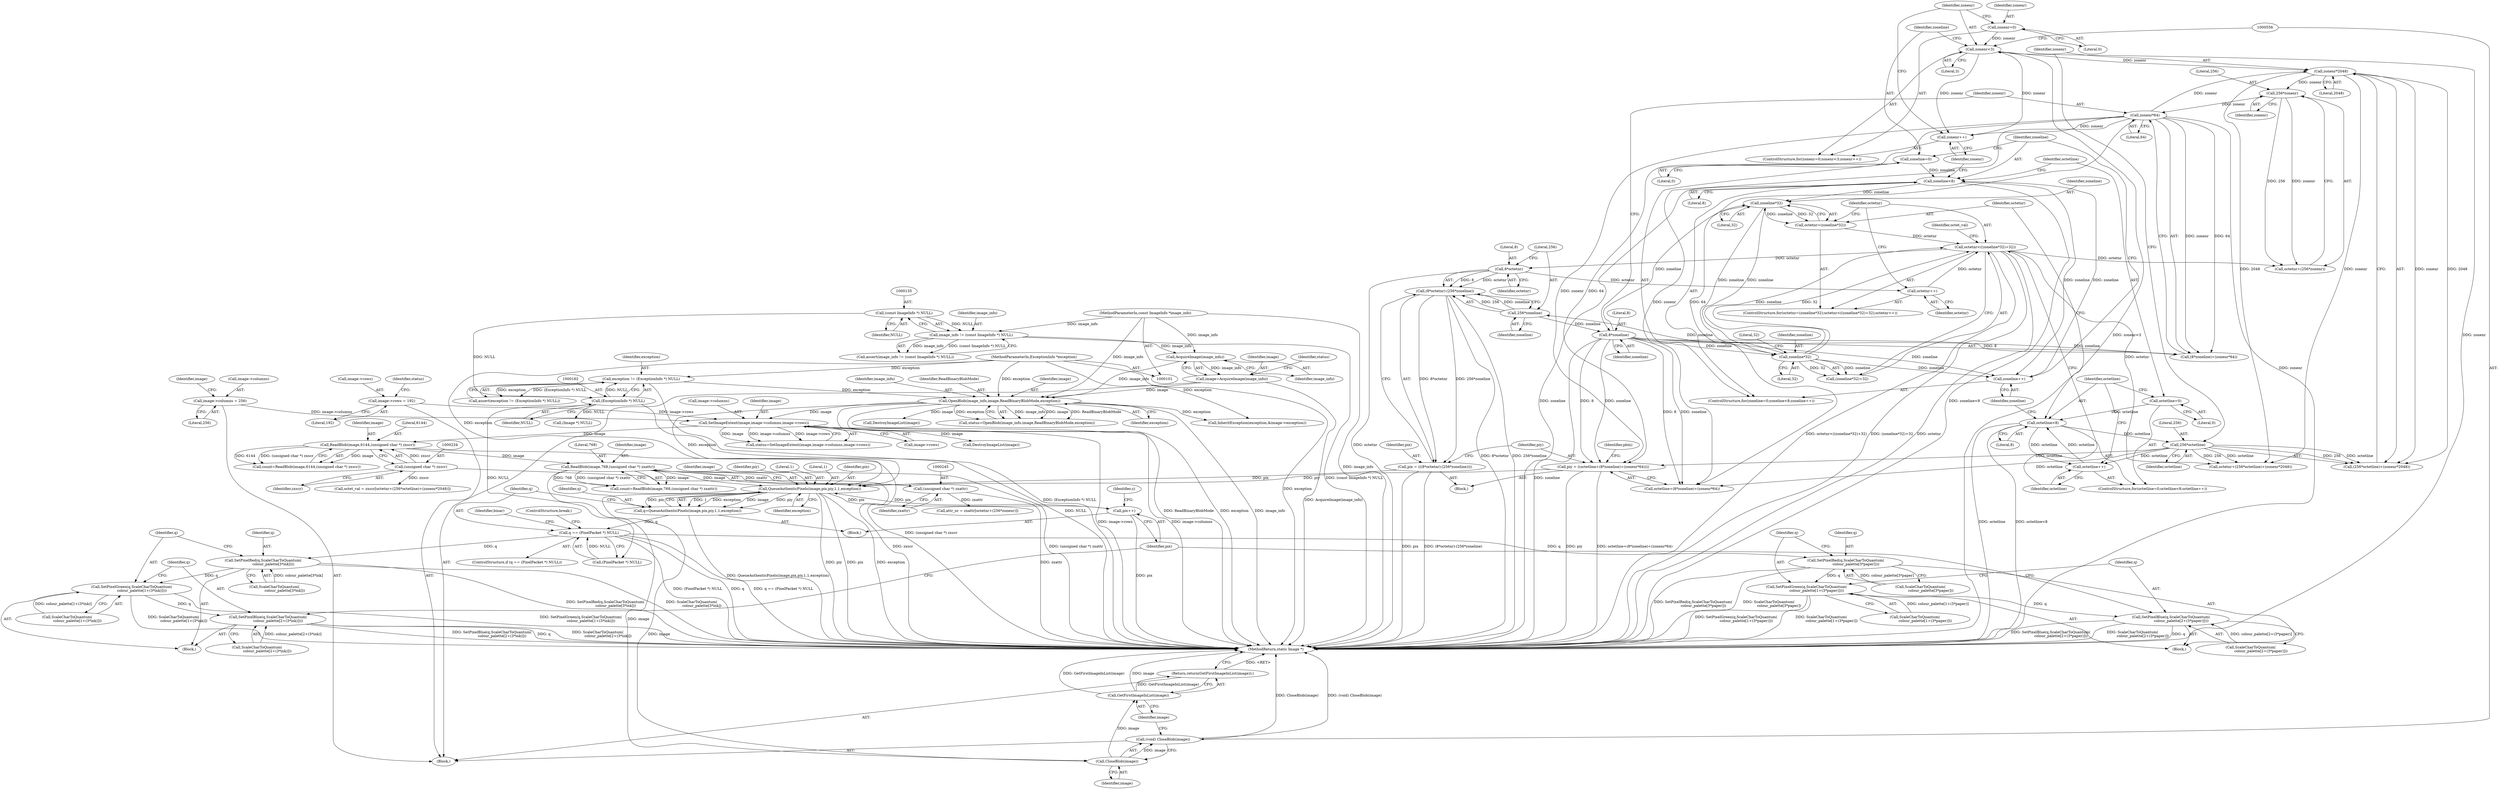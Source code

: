 digraph "0_ImageMagick_f6e9d0d9955e85bdd7540b251cd50d598dacc5e6_54@pointer" {
"1000476" [label="(Call,QueueAuthenticPixels(image,pix,piy,1,1,exception))"];
"1000241" [label="(Call,ReadBlob(image,768,(unsigned char *) zxattr))"];
"1000230" [label="(Call,ReadBlob(image,6144,(unsigned char *) zxscr))"];
"1000206" [label="(Call,SetImageExtent(image,image->columns,image->rows))"];
"1000176" [label="(Call,OpenBlob(image_info,image,ReadBinaryBlobMode,exception))"];
"1000172" [label="(Call,AcquireImage(image_info))"];
"1000132" [label="(Call,image_info != (const ImageInfo *) NULL)"];
"1000102" [label="(MethodParameterIn,const ImageInfo *image_info)"];
"1000134" [label="(Call,(const ImageInfo *) NULL)"];
"1000170" [label="(Call,image=AcquireImage(image_info))"];
"1000159" [label="(Call,exception != (ExceptionInfo *) NULL)"];
"1000103" [label="(MethodParameterIn,ExceptionInfo *exception)"];
"1000161" [label="(Call,(ExceptionInfo *) NULL)"];
"1000194" [label="(Call,image->columns = 256)"];
"1000199" [label="(Call,image->rows = 192)"];
"1000233" [label="(Call,(unsigned char *) zxscr)"];
"1000244" [label="(Call,(unsigned char *) zxattr)"];
"1000553" [label="(Call,pix++)"];
"1000476" [label="(Call,QueueAuthenticPixels(image,pix,piy,1,1,exception))"];
"1000315" [label="(Call,pix = (((8*octetnr)-(256*zoneline))))"];
"1000317" [label="(Call,(8*octetnr)-(256*zoneline))"];
"1000318" [label="(Call,8*octetnr)"];
"1000283" [label="(Call,octetnr<((zoneline*32)+32))"];
"1000290" [label="(Call,octetnr++)"];
"1000278" [label="(Call,octetnr=(zoneline*32))"];
"1000280" [label="(Call,zoneline*32)"];
"1000329" [label="(Call,8*zoneline)"];
"1000321" [label="(Call,256*zoneline)"];
"1000286" [label="(Call,zoneline*32)"];
"1000261" [label="(Call,zoneline<8)"];
"1000258" [label="(Call,zoneline=0)"];
"1000264" [label="(Call,zoneline++)"];
"1000324" [label="(Call,piy = ((octetline+(8*zoneline)+(zonenr*64))))"];
"1000300" [label="(Call,256*octetline)"];
"1000271" [label="(Call,octetline<8)"];
"1000274" [label="(Call,octetline++)"];
"1000268" [label="(Call,octetline=0)"];
"1000332" [label="(Call,zonenr*64)"];
"1000312" [label="(Call,256*zonenr)"];
"1000303" [label="(Call,zonenr*2048)"];
"1000251" [label="(Call,zonenr<3)"];
"1000254" [label="(Call,zonenr++)"];
"1000248" [label="(Call,zonenr=0)"];
"1000474" [label="(Call,q=QueueAuthenticPixels(image,pix,piy,1,1,exception))"];
"1000484" [label="(Call,q == (PixelPacket *) NULL)"];
"1000495" [label="(Call,SetPixelRed(q,ScaleCharToQuantum(\n                  colour_palette[3*ink])))"];
"1000503" [label="(Call,SetPixelGreen(q,ScaleCharToQuantum(\n                  colour_palette[1+(3*ink)])))"];
"1000513" [label="(Call,SetPixelBlue(q,ScaleCharToQuantum(\n                  colour_palette[2+(3*ink)])))"];
"1000525" [label="(Call,SetPixelRed(q,ScaleCharToQuantum(\n                  colour_palette[3*paper])))"];
"1000533" [label="(Call,SetPixelGreen(q,ScaleCharToQuantum(\n                  colour_palette[1+(3*paper)])))"];
"1000543" [label="(Call,SetPixelBlue(q,ScaleCharToQuantum(\n                  colour_palette[2+(3*paper)])))"];
"1000557" [label="(Call,CloseBlob(image))"];
"1000555" [label="(Call,(void) CloseBlob(image))"];
"1000560" [label="(Call,GetFirstImageInList(image))"];
"1000559" [label="(Return,return(GetFirstImageInList(image));)"];
"1000175" [label="(Identifier,status)"];
"1000188" [label="(Call,DestroyImageList(image))"];
"1000131" [label="(Call,assert(image_info != (const ImageInfo *) NULL))"];
"1000249" [label="(Identifier,zonenr)"];
"1000326" [label="(Call,octetline+(8*zoneline)+(zonenr*64))"];
"1000514" [label="(Identifier,q)"];
"1000323" [label="(Identifier,zoneline)"];
"1000194" [label="(Call,image->columns = 256)"];
"1000558" [label="(Identifier,image)"];
"1000290" [label="(Call,octetnr++)"];
"1000206" [label="(Call,SetImageExtent(image,image->columns,image->rows))"];
"1000495" [label="(Call,SetPixelRed(q,ScaleCharToQuantum(\n                  colour_palette[3*ink])))"];
"1000264" [label="(Call,zoneline++)"];
"1000198" [label="(Literal,256)"];
"1000102" [label="(MethodParameterIn,const ImageInfo *image_info)"];
"1000332" [label="(Call,zonenr*64)"];
"1000159" [label="(Call,exception != (ExceptionInfo *) NULL)"];
"1000248" [label="(Call,zonenr=0)"];
"1000247" [label="(ControlStructure,for(zonenr=0;zonenr<3;zonenr++))"];
"1000513" [label="(Call,SetPixelBlue(q,ScaleCharToQuantum(\n                  colour_palette[2+(3*ink)])))"];
"1000310" [label="(Call,octetnr+(256*zonenr))"];
"1000250" [label="(Literal,0)"];
"1000208" [label="(Call,image->columns)"];
"1000271" [label="(Call,octetline<8)"];
"1000560" [label="(Call,GetFirstImageInList(image))"];
"1000253" [label="(Literal,3)"];
"1000561" [label="(Identifier,image)"];
"1000286" [label="(Call,zoneline*32)"];
"1000336" [label="(Identifier,pbin)"];
"1000533" [label="(Call,SetPixelGreen(q,ScaleCharToQuantum(\n                  colour_palette[1+(3*paper)])))"];
"1000228" [label="(Call,count=ReadBlob(image,6144,(unsigned char *) zxscr))"];
"1000489" [label="(ControlStructure,break;)"];
"1000176" [label="(Call,OpenBlob(image_info,image,ReadBinaryBlobMode,exception))"];
"1000268" [label="(Call,octetline=0)"];
"1000231" [label="(Identifier,image)"];
"1000305" [label="(Literal,2048)"];
"1000291" [label="(Identifier,octetnr)"];
"1000289" [label="(Literal,32)"];
"1000524" [label="(Block,)"];
"1000204" [label="(Call,status=SetImageExtent(image,image->columns,image->rows))"];
"1000475" [label="(Identifier,q)"];
"1000543" [label="(Call,SetPixelBlue(q,ScaleCharToQuantum(\n                  colour_palette[2+(3*paper)])))"];
"1000477" [label="(Identifier,image)"];
"1000329" [label="(Call,8*zoneline)"];
"1000314" [label="(Identifier,zonenr)"];
"1000559" [label="(Return,return(GetFirstImageInList(image));)"];
"1000233" [label="(Call,(unsigned char *) zxscr)"];
"1000205" [label="(Identifier,status)"];
"1000330" [label="(Literal,8)"];
"1000211" [label="(Call,image->rows)"];
"1000299" [label="(Call,(256*octetline)+(zonenr*2048))"];
"1000278" [label="(Call,octetnr=(zoneline*32))"];
"1000505" [label="(Call,ScaleCharToQuantum(\n                  colour_palette[1+(3*ink)]))"];
"1000525" [label="(Call,SetPixelRed(q,ScaleCharToQuantum(\n                  colour_palette[3*paper])))"];
"1000306" [label="(Call,attr_nr = zxattr[octetnr+(256*zonenr)])"];
"1000555" [label="(Call,(void) CloseBlob(image))"];
"1000328" [label="(Call,(8*zoneline)+(zonenr*64))"];
"1000283" [label="(Call,octetnr<((zoneline*32)+32))"];
"1000251" [label="(Call,zonenr<3)"];
"1000232" [label="(Literal,6144)"];
"1000527" [label="(Call,ScaleCharToQuantum(\n                  colour_palette[3*paper]))"];
"1000243" [label="(Literal,768)"];
"1000254" [label="(Call,zonenr++)"];
"1000103" [label="(MethodParameterIn,ExceptionInfo *exception)"];
"1000242" [label="(Identifier,image)"];
"1000178" [label="(Identifier,image)"];
"1000230" [label="(Call,ReadBlob(image,6144,(unsigned char *) zxscr))"];
"1000294" [label="(Identifier,octet_val)"];
"1000255" [label="(Identifier,zonenr)"];
"1000334" [label="(Literal,64)"];
"1000158" [label="(Call,assert(exception != (ExceptionInfo *) NULL))"];
"1000526" [label="(Identifier,q)"];
"1000304" [label="(Identifier,zonenr)"];
"1000195" [label="(Call,image->columns)"];
"1000545" [label="(Call,ScaleCharToQuantum(\n                  colour_palette[2+(3*paper)]))"];
"1000207" [label="(Identifier,image)"];
"1000317" [label="(Call,(8*octetnr)-(256*zoneline))"];
"1000485" [label="(Identifier,q)"];
"1000301" [label="(Literal,256)"];
"1000557" [label="(Call,CloseBlob(image))"];
"1000292" [label="(Block,)"];
"1000262" [label="(Identifier,zoneline)"];
"1000267" [label="(ControlStructure,for(octetline=0;octetline<8;octetline++))"];
"1000252" [label="(Identifier,zonenr)"];
"1000496" [label="(Identifier,q)"];
"1000472" [label="(Identifier,z)"];
"1000482" [label="(Identifier,exception)"];
"1000483" [label="(ControlStructure,if (q == (PixelPacket *) NULL))"];
"1000270" [label="(Literal,0)"];
"1000160" [label="(Identifier,exception)"];
"1000492" [label="(Identifier,binar)"];
"1000134" [label="(Call,(const ImageInfo *) NULL)"];
"1000239" [label="(Call,count=ReadBlob(image,768,(unsigned char *) zxattr))"];
"1000272" [label="(Identifier,octetline)"];
"1000535" [label="(Call,ScaleCharToQuantum(\n                  colour_palette[1+(3*paper)]))"];
"1000132" [label="(Call,image_info != (const ImageInfo *) NULL)"];
"1000476" [label="(Call,QueueAuthenticPixels(image,pix,piy,1,1,exception))"];
"1000174" [label="(Call,status=OpenBlob(image_info,image,ReadBinaryBlobMode,exception))"];
"1000235" [label="(Identifier,zxscr)"];
"1000497" [label="(Call,ScaleCharToQuantum(\n                  colour_palette[3*ink]))"];
"1000553" [label="(Call,pix++)"];
"1000244" [label="(Call,(unsigned char *) zxattr)"];
"1000474" [label="(Call,q=QueueAuthenticPixels(image,pix,piy,1,1,exception))"];
"1000280" [label="(Call,zoneline*32)"];
"1000171" [label="(Identifier,image)"];
"1000133" [label="(Identifier,image_info)"];
"1000484" [label="(Call,q == (PixelPacket *) NULL)"];
"1000219" [label="(Call,InheritException(exception,&image->exception))"];
"1000163" [label="(Identifier,NULL)"];
"1000261" [label="(Call,zoneline<8)"];
"1000293" [label="(Call,octet_val = zxscr[octetnr+(256*octetline)+(zonenr*2048)])"];
"1000333" [label="(Identifier,zonenr)"];
"1000504" [label="(Identifier,q)"];
"1000260" [label="(Literal,0)"];
"1000201" [label="(Identifier,image)"];
"1000259" [label="(Identifier,zoneline)"];
"1000200" [label="(Call,image->rows)"];
"1000177" [label="(Identifier,image_info)"];
"1000318" [label="(Call,8*octetnr)"];
"1000203" [label="(Literal,192)"];
"1000241" [label="(Call,ReadBlob(image,768,(unsigned char *) zxattr))"];
"1000279" [label="(Identifier,octetnr)"];
"1000282" [label="(Literal,32)"];
"1000321" [label="(Call,256*zoneline)"];
"1000104" [label="(Block,)"];
"1000322" [label="(Literal,256)"];
"1000312" [label="(Call,256*zonenr)"];
"1000173" [label="(Identifier,image_info)"];
"1000284" [label="(Identifier,octetnr)"];
"1000479" [label="(Identifier,piy)"];
"1000313" [label="(Literal,256)"];
"1000315" [label="(Call,pix = (((8*octetnr)-(256*zoneline))))"];
"1000325" [label="(Identifier,piy)"];
"1000191" [label="(Call,(Image *) NULL)"];
"1000300" [label="(Call,256*octetline)"];
"1000287" [label="(Identifier,zoneline)"];
"1000324" [label="(Call,piy = ((octetline+(8*zoneline)+(zonenr*64))))"];
"1000179" [label="(Identifier,ReadBinaryBlobMode)"];
"1000263" [label="(Literal,8)"];
"1000269" [label="(Identifier,octetline)"];
"1000302" [label="(Identifier,octetline)"];
"1000554" [label="(Identifier,pix)"];
"1000473" [label="(Block,)"];
"1000226" [label="(Call,DestroyImageList(image))"];
"1000161" [label="(Call,(ExceptionInfo *) NULL)"];
"1000180" [label="(Identifier,exception)"];
"1000281" [label="(Identifier,zoneline)"];
"1000480" [label="(Literal,1)"];
"1000274" [label="(Call,octetline++)"];
"1000170" [label="(Call,image=AcquireImage(image_info))"];
"1000503" [label="(Call,SetPixelGreen(q,ScaleCharToQuantum(\n                  colour_palette[1+(3*ink)])))"];
"1000277" [label="(ControlStructure,for(octetnr=(zoneline*32);octetnr<((zoneline*32)+32);octetnr++))"];
"1000316" [label="(Identifier,pix)"];
"1000515" [label="(Call,ScaleCharToQuantum(\n                  colour_palette[2+(3*ink)]))"];
"1000481" [label="(Literal,1)"];
"1000331" [label="(Identifier,zoneline)"];
"1000478" [label="(Identifier,pix)"];
"1000258" [label="(Call,zoneline=0)"];
"1000273" [label="(Literal,8)"];
"1000172" [label="(Call,AcquireImage(image_info))"];
"1000303" [label="(Call,zonenr*2048)"];
"1000297" [label="(Call,octetnr+(256*octetline)+(zonenr*2048))"];
"1000199" [label="(Call,image->rows = 192)"];
"1000534" [label="(Identifier,q)"];
"1000486" [label="(Call,(PixelPacket *) NULL)"];
"1000257" [label="(ControlStructure,for(zoneline=0;zoneline<8;zoneline++))"];
"1000319" [label="(Literal,8)"];
"1000562" [label="(MethodReturn,static Image *)"];
"1000494" [label="(Block,)"];
"1000275" [label="(Identifier,octetline)"];
"1000285" [label="(Call,(zoneline*32)+32)"];
"1000265" [label="(Identifier,zoneline)"];
"1000320" [label="(Identifier,octetnr)"];
"1000246" [label="(Identifier,zxattr)"];
"1000544" [label="(Identifier,q)"];
"1000288" [label="(Literal,32)"];
"1000136" [label="(Identifier,NULL)"];
"1000476" -> "1000474"  [label="AST: "];
"1000476" -> "1000482"  [label="CFG: "];
"1000477" -> "1000476"  [label="AST: "];
"1000478" -> "1000476"  [label="AST: "];
"1000479" -> "1000476"  [label="AST: "];
"1000480" -> "1000476"  [label="AST: "];
"1000481" -> "1000476"  [label="AST: "];
"1000482" -> "1000476"  [label="AST: "];
"1000474" -> "1000476"  [label="CFG: "];
"1000476" -> "1000562"  [label="DDG: piy"];
"1000476" -> "1000562"  [label="DDG: pix"];
"1000476" -> "1000562"  [label="DDG: exception"];
"1000476" -> "1000474"  [label="DDG: 1"];
"1000476" -> "1000474"  [label="DDG: exception"];
"1000476" -> "1000474"  [label="DDG: image"];
"1000476" -> "1000474"  [label="DDG: piy"];
"1000476" -> "1000474"  [label="DDG: pix"];
"1000241" -> "1000476"  [label="DDG: image"];
"1000553" -> "1000476"  [label="DDG: pix"];
"1000315" -> "1000476"  [label="DDG: pix"];
"1000324" -> "1000476"  [label="DDG: piy"];
"1000176" -> "1000476"  [label="DDG: exception"];
"1000103" -> "1000476"  [label="DDG: exception"];
"1000476" -> "1000553"  [label="DDG: pix"];
"1000476" -> "1000557"  [label="DDG: image"];
"1000241" -> "1000239"  [label="AST: "];
"1000241" -> "1000244"  [label="CFG: "];
"1000242" -> "1000241"  [label="AST: "];
"1000243" -> "1000241"  [label="AST: "];
"1000244" -> "1000241"  [label="AST: "];
"1000239" -> "1000241"  [label="CFG: "];
"1000241" -> "1000562"  [label="DDG: (unsigned char *) zxattr"];
"1000241" -> "1000239"  [label="DDG: image"];
"1000241" -> "1000239"  [label="DDG: 768"];
"1000241" -> "1000239"  [label="DDG: (unsigned char *) zxattr"];
"1000230" -> "1000241"  [label="DDG: image"];
"1000244" -> "1000241"  [label="DDG: zxattr"];
"1000241" -> "1000557"  [label="DDG: image"];
"1000230" -> "1000228"  [label="AST: "];
"1000230" -> "1000233"  [label="CFG: "];
"1000231" -> "1000230"  [label="AST: "];
"1000232" -> "1000230"  [label="AST: "];
"1000233" -> "1000230"  [label="AST: "];
"1000228" -> "1000230"  [label="CFG: "];
"1000230" -> "1000562"  [label="DDG: (unsigned char *) zxscr"];
"1000230" -> "1000228"  [label="DDG: image"];
"1000230" -> "1000228"  [label="DDG: 6144"];
"1000230" -> "1000228"  [label="DDG: (unsigned char *) zxscr"];
"1000206" -> "1000230"  [label="DDG: image"];
"1000233" -> "1000230"  [label="DDG: zxscr"];
"1000206" -> "1000204"  [label="AST: "];
"1000206" -> "1000211"  [label="CFG: "];
"1000207" -> "1000206"  [label="AST: "];
"1000208" -> "1000206"  [label="AST: "];
"1000211" -> "1000206"  [label="AST: "];
"1000204" -> "1000206"  [label="CFG: "];
"1000206" -> "1000562"  [label="DDG: image->columns"];
"1000206" -> "1000562"  [label="DDG: image->rows"];
"1000206" -> "1000204"  [label="DDG: image"];
"1000206" -> "1000204"  [label="DDG: image->columns"];
"1000206" -> "1000204"  [label="DDG: image->rows"];
"1000176" -> "1000206"  [label="DDG: image"];
"1000194" -> "1000206"  [label="DDG: image->columns"];
"1000199" -> "1000206"  [label="DDG: image->rows"];
"1000206" -> "1000226"  [label="DDG: image"];
"1000176" -> "1000174"  [label="AST: "];
"1000176" -> "1000180"  [label="CFG: "];
"1000177" -> "1000176"  [label="AST: "];
"1000178" -> "1000176"  [label="AST: "];
"1000179" -> "1000176"  [label="AST: "];
"1000180" -> "1000176"  [label="AST: "];
"1000174" -> "1000176"  [label="CFG: "];
"1000176" -> "1000562"  [label="DDG: ReadBinaryBlobMode"];
"1000176" -> "1000562"  [label="DDG: exception"];
"1000176" -> "1000562"  [label="DDG: image_info"];
"1000176" -> "1000174"  [label="DDG: image_info"];
"1000176" -> "1000174"  [label="DDG: image"];
"1000176" -> "1000174"  [label="DDG: ReadBinaryBlobMode"];
"1000176" -> "1000174"  [label="DDG: exception"];
"1000172" -> "1000176"  [label="DDG: image_info"];
"1000102" -> "1000176"  [label="DDG: image_info"];
"1000170" -> "1000176"  [label="DDG: image"];
"1000159" -> "1000176"  [label="DDG: exception"];
"1000103" -> "1000176"  [label="DDG: exception"];
"1000176" -> "1000188"  [label="DDG: image"];
"1000176" -> "1000219"  [label="DDG: exception"];
"1000172" -> "1000170"  [label="AST: "];
"1000172" -> "1000173"  [label="CFG: "];
"1000173" -> "1000172"  [label="AST: "];
"1000170" -> "1000172"  [label="CFG: "];
"1000172" -> "1000170"  [label="DDG: image_info"];
"1000132" -> "1000172"  [label="DDG: image_info"];
"1000102" -> "1000172"  [label="DDG: image_info"];
"1000132" -> "1000131"  [label="AST: "];
"1000132" -> "1000134"  [label="CFG: "];
"1000133" -> "1000132"  [label="AST: "];
"1000134" -> "1000132"  [label="AST: "];
"1000131" -> "1000132"  [label="CFG: "];
"1000132" -> "1000562"  [label="DDG: (const ImageInfo *) NULL"];
"1000132" -> "1000131"  [label="DDG: image_info"];
"1000132" -> "1000131"  [label="DDG: (const ImageInfo *) NULL"];
"1000102" -> "1000132"  [label="DDG: image_info"];
"1000134" -> "1000132"  [label="DDG: NULL"];
"1000102" -> "1000101"  [label="AST: "];
"1000102" -> "1000562"  [label="DDG: image_info"];
"1000134" -> "1000136"  [label="CFG: "];
"1000135" -> "1000134"  [label="AST: "];
"1000136" -> "1000134"  [label="AST: "];
"1000134" -> "1000161"  [label="DDG: NULL"];
"1000170" -> "1000104"  [label="AST: "];
"1000171" -> "1000170"  [label="AST: "];
"1000175" -> "1000170"  [label="CFG: "];
"1000170" -> "1000562"  [label="DDG: AcquireImage(image_info)"];
"1000159" -> "1000158"  [label="AST: "];
"1000159" -> "1000161"  [label="CFG: "];
"1000160" -> "1000159"  [label="AST: "];
"1000161" -> "1000159"  [label="AST: "];
"1000158" -> "1000159"  [label="CFG: "];
"1000159" -> "1000562"  [label="DDG: (ExceptionInfo *) NULL"];
"1000159" -> "1000158"  [label="DDG: exception"];
"1000159" -> "1000158"  [label="DDG: (ExceptionInfo *) NULL"];
"1000103" -> "1000159"  [label="DDG: exception"];
"1000161" -> "1000159"  [label="DDG: NULL"];
"1000103" -> "1000101"  [label="AST: "];
"1000103" -> "1000562"  [label="DDG: exception"];
"1000103" -> "1000219"  [label="DDG: exception"];
"1000161" -> "1000163"  [label="CFG: "];
"1000162" -> "1000161"  [label="AST: "];
"1000163" -> "1000161"  [label="AST: "];
"1000161" -> "1000562"  [label="DDG: NULL"];
"1000161" -> "1000191"  [label="DDG: NULL"];
"1000161" -> "1000486"  [label="DDG: NULL"];
"1000194" -> "1000104"  [label="AST: "];
"1000194" -> "1000198"  [label="CFG: "];
"1000195" -> "1000194"  [label="AST: "];
"1000198" -> "1000194"  [label="AST: "];
"1000201" -> "1000194"  [label="CFG: "];
"1000199" -> "1000104"  [label="AST: "];
"1000199" -> "1000203"  [label="CFG: "];
"1000200" -> "1000199"  [label="AST: "];
"1000203" -> "1000199"  [label="AST: "];
"1000205" -> "1000199"  [label="CFG: "];
"1000233" -> "1000235"  [label="CFG: "];
"1000234" -> "1000233"  [label="AST: "];
"1000235" -> "1000233"  [label="AST: "];
"1000233" -> "1000562"  [label="DDG: zxscr"];
"1000233" -> "1000293"  [label="DDG: zxscr"];
"1000244" -> "1000246"  [label="CFG: "];
"1000245" -> "1000244"  [label="AST: "];
"1000246" -> "1000244"  [label="AST: "];
"1000244" -> "1000562"  [label="DDG: zxattr"];
"1000244" -> "1000306"  [label="DDG: zxattr"];
"1000553" -> "1000473"  [label="AST: "];
"1000553" -> "1000554"  [label="CFG: "];
"1000554" -> "1000553"  [label="AST: "];
"1000472" -> "1000553"  [label="CFG: "];
"1000553" -> "1000562"  [label="DDG: pix"];
"1000315" -> "1000292"  [label="AST: "];
"1000315" -> "1000317"  [label="CFG: "];
"1000316" -> "1000315"  [label="AST: "];
"1000317" -> "1000315"  [label="AST: "];
"1000325" -> "1000315"  [label="CFG: "];
"1000315" -> "1000562"  [label="DDG: pix"];
"1000315" -> "1000562"  [label="DDG: (8*octetnr)-(256*zoneline)"];
"1000317" -> "1000315"  [label="DDG: 8*octetnr"];
"1000317" -> "1000315"  [label="DDG: 256*zoneline"];
"1000317" -> "1000321"  [label="CFG: "];
"1000318" -> "1000317"  [label="AST: "];
"1000321" -> "1000317"  [label="AST: "];
"1000317" -> "1000562"  [label="DDG: 8*octetnr"];
"1000317" -> "1000562"  [label="DDG: 256*zoneline"];
"1000318" -> "1000317"  [label="DDG: 8"];
"1000318" -> "1000317"  [label="DDG: octetnr"];
"1000321" -> "1000317"  [label="DDG: 256"];
"1000321" -> "1000317"  [label="DDG: zoneline"];
"1000318" -> "1000320"  [label="CFG: "];
"1000319" -> "1000318"  [label="AST: "];
"1000320" -> "1000318"  [label="AST: "];
"1000322" -> "1000318"  [label="CFG: "];
"1000318" -> "1000562"  [label="DDG: octetnr"];
"1000318" -> "1000290"  [label="DDG: octetnr"];
"1000283" -> "1000318"  [label="DDG: octetnr"];
"1000283" -> "1000277"  [label="AST: "];
"1000283" -> "1000285"  [label="CFG: "];
"1000284" -> "1000283"  [label="AST: "];
"1000285" -> "1000283"  [label="AST: "];
"1000294" -> "1000283"  [label="CFG: "];
"1000275" -> "1000283"  [label="CFG: "];
"1000283" -> "1000562"  [label="DDG: (zoneline*32)+32"];
"1000283" -> "1000562"  [label="DDG: octetnr"];
"1000283" -> "1000562"  [label="DDG: octetnr<((zoneline*32)+32)"];
"1000290" -> "1000283"  [label="DDG: octetnr"];
"1000278" -> "1000283"  [label="DDG: octetnr"];
"1000286" -> "1000283"  [label="DDG: zoneline"];
"1000286" -> "1000283"  [label="DDG: 32"];
"1000283" -> "1000297"  [label="DDG: octetnr"];
"1000283" -> "1000310"  [label="DDG: octetnr"];
"1000290" -> "1000277"  [label="AST: "];
"1000290" -> "1000291"  [label="CFG: "];
"1000291" -> "1000290"  [label="AST: "];
"1000284" -> "1000290"  [label="CFG: "];
"1000278" -> "1000277"  [label="AST: "];
"1000278" -> "1000280"  [label="CFG: "];
"1000279" -> "1000278"  [label="AST: "];
"1000280" -> "1000278"  [label="AST: "];
"1000284" -> "1000278"  [label="CFG: "];
"1000280" -> "1000278"  [label="DDG: zoneline"];
"1000280" -> "1000278"  [label="DDG: 32"];
"1000280" -> "1000282"  [label="CFG: "];
"1000281" -> "1000280"  [label="AST: "];
"1000282" -> "1000280"  [label="AST: "];
"1000329" -> "1000280"  [label="DDG: zoneline"];
"1000286" -> "1000280"  [label="DDG: zoneline"];
"1000261" -> "1000280"  [label="DDG: zoneline"];
"1000280" -> "1000286"  [label="DDG: zoneline"];
"1000329" -> "1000328"  [label="AST: "];
"1000329" -> "1000331"  [label="CFG: "];
"1000330" -> "1000329"  [label="AST: "];
"1000331" -> "1000329"  [label="AST: "];
"1000333" -> "1000329"  [label="CFG: "];
"1000329" -> "1000562"  [label="DDG: zoneline"];
"1000329" -> "1000264"  [label="DDG: zoneline"];
"1000329" -> "1000286"  [label="DDG: zoneline"];
"1000329" -> "1000324"  [label="DDG: 8"];
"1000329" -> "1000324"  [label="DDG: zoneline"];
"1000329" -> "1000326"  [label="DDG: 8"];
"1000329" -> "1000326"  [label="DDG: zoneline"];
"1000329" -> "1000328"  [label="DDG: 8"];
"1000329" -> "1000328"  [label="DDG: zoneline"];
"1000321" -> "1000329"  [label="DDG: zoneline"];
"1000321" -> "1000323"  [label="CFG: "];
"1000322" -> "1000321"  [label="AST: "];
"1000323" -> "1000321"  [label="AST: "];
"1000286" -> "1000321"  [label="DDG: zoneline"];
"1000286" -> "1000285"  [label="AST: "];
"1000286" -> "1000288"  [label="CFG: "];
"1000287" -> "1000286"  [label="AST: "];
"1000288" -> "1000286"  [label="AST: "];
"1000289" -> "1000286"  [label="CFG: "];
"1000286" -> "1000264"  [label="DDG: zoneline"];
"1000286" -> "1000285"  [label="DDG: zoneline"];
"1000286" -> "1000285"  [label="DDG: 32"];
"1000261" -> "1000257"  [label="AST: "];
"1000261" -> "1000263"  [label="CFG: "];
"1000262" -> "1000261"  [label="AST: "];
"1000263" -> "1000261"  [label="AST: "];
"1000269" -> "1000261"  [label="CFG: "];
"1000255" -> "1000261"  [label="CFG: "];
"1000261" -> "1000562"  [label="DDG: zoneline"];
"1000261" -> "1000562"  [label="DDG: zoneline<8"];
"1000258" -> "1000261"  [label="DDG: zoneline"];
"1000264" -> "1000261"  [label="DDG: zoneline"];
"1000261" -> "1000264"  [label="DDG: zoneline"];
"1000258" -> "1000257"  [label="AST: "];
"1000258" -> "1000260"  [label="CFG: "];
"1000259" -> "1000258"  [label="AST: "];
"1000260" -> "1000258"  [label="AST: "];
"1000262" -> "1000258"  [label="CFG: "];
"1000264" -> "1000257"  [label="AST: "];
"1000264" -> "1000265"  [label="CFG: "];
"1000265" -> "1000264"  [label="AST: "];
"1000262" -> "1000264"  [label="CFG: "];
"1000324" -> "1000292"  [label="AST: "];
"1000324" -> "1000326"  [label="CFG: "];
"1000325" -> "1000324"  [label="AST: "];
"1000326" -> "1000324"  [label="AST: "];
"1000336" -> "1000324"  [label="CFG: "];
"1000324" -> "1000562"  [label="DDG: octetline+(8*zoneline)+(zonenr*64)"];
"1000324" -> "1000562"  [label="DDG: piy"];
"1000300" -> "1000324"  [label="DDG: octetline"];
"1000332" -> "1000324"  [label="DDG: zonenr"];
"1000332" -> "1000324"  [label="DDG: 64"];
"1000300" -> "1000299"  [label="AST: "];
"1000300" -> "1000302"  [label="CFG: "];
"1000301" -> "1000300"  [label="AST: "];
"1000302" -> "1000300"  [label="AST: "];
"1000304" -> "1000300"  [label="CFG: "];
"1000300" -> "1000274"  [label="DDG: octetline"];
"1000300" -> "1000297"  [label="DDG: 256"];
"1000300" -> "1000297"  [label="DDG: octetline"];
"1000300" -> "1000299"  [label="DDG: 256"];
"1000300" -> "1000299"  [label="DDG: octetline"];
"1000271" -> "1000300"  [label="DDG: octetline"];
"1000300" -> "1000326"  [label="DDG: octetline"];
"1000271" -> "1000267"  [label="AST: "];
"1000271" -> "1000273"  [label="CFG: "];
"1000272" -> "1000271"  [label="AST: "];
"1000273" -> "1000271"  [label="AST: "];
"1000279" -> "1000271"  [label="CFG: "];
"1000265" -> "1000271"  [label="CFG: "];
"1000271" -> "1000562"  [label="DDG: octetline"];
"1000271" -> "1000562"  [label="DDG: octetline<8"];
"1000274" -> "1000271"  [label="DDG: octetline"];
"1000268" -> "1000271"  [label="DDG: octetline"];
"1000271" -> "1000274"  [label="DDG: octetline"];
"1000274" -> "1000267"  [label="AST: "];
"1000274" -> "1000275"  [label="CFG: "];
"1000275" -> "1000274"  [label="AST: "];
"1000272" -> "1000274"  [label="CFG: "];
"1000268" -> "1000267"  [label="AST: "];
"1000268" -> "1000270"  [label="CFG: "];
"1000269" -> "1000268"  [label="AST: "];
"1000270" -> "1000268"  [label="AST: "];
"1000272" -> "1000268"  [label="CFG: "];
"1000332" -> "1000328"  [label="AST: "];
"1000332" -> "1000334"  [label="CFG: "];
"1000333" -> "1000332"  [label="AST: "];
"1000334" -> "1000332"  [label="AST: "];
"1000328" -> "1000332"  [label="CFG: "];
"1000332" -> "1000562"  [label="DDG: zonenr"];
"1000332" -> "1000254"  [label="DDG: zonenr"];
"1000332" -> "1000303"  [label="DDG: zonenr"];
"1000332" -> "1000326"  [label="DDG: zonenr"];
"1000332" -> "1000326"  [label="DDG: 64"];
"1000332" -> "1000328"  [label="DDG: zonenr"];
"1000332" -> "1000328"  [label="DDG: 64"];
"1000312" -> "1000332"  [label="DDG: zonenr"];
"1000312" -> "1000310"  [label="AST: "];
"1000312" -> "1000314"  [label="CFG: "];
"1000313" -> "1000312"  [label="AST: "];
"1000314" -> "1000312"  [label="AST: "];
"1000310" -> "1000312"  [label="CFG: "];
"1000312" -> "1000310"  [label="DDG: 256"];
"1000312" -> "1000310"  [label="DDG: zonenr"];
"1000303" -> "1000312"  [label="DDG: zonenr"];
"1000303" -> "1000299"  [label="AST: "];
"1000303" -> "1000305"  [label="CFG: "];
"1000304" -> "1000303"  [label="AST: "];
"1000305" -> "1000303"  [label="AST: "];
"1000299" -> "1000303"  [label="CFG: "];
"1000303" -> "1000297"  [label="DDG: zonenr"];
"1000303" -> "1000297"  [label="DDG: 2048"];
"1000303" -> "1000299"  [label="DDG: zonenr"];
"1000303" -> "1000299"  [label="DDG: 2048"];
"1000251" -> "1000303"  [label="DDG: zonenr"];
"1000251" -> "1000247"  [label="AST: "];
"1000251" -> "1000253"  [label="CFG: "];
"1000252" -> "1000251"  [label="AST: "];
"1000253" -> "1000251"  [label="AST: "];
"1000259" -> "1000251"  [label="CFG: "];
"1000556" -> "1000251"  [label="CFG: "];
"1000251" -> "1000562"  [label="DDG: zonenr<3"];
"1000251" -> "1000562"  [label="DDG: zonenr"];
"1000254" -> "1000251"  [label="DDG: zonenr"];
"1000248" -> "1000251"  [label="DDG: zonenr"];
"1000251" -> "1000254"  [label="DDG: zonenr"];
"1000254" -> "1000247"  [label="AST: "];
"1000254" -> "1000255"  [label="CFG: "];
"1000255" -> "1000254"  [label="AST: "];
"1000252" -> "1000254"  [label="CFG: "];
"1000248" -> "1000247"  [label="AST: "];
"1000248" -> "1000250"  [label="CFG: "];
"1000249" -> "1000248"  [label="AST: "];
"1000250" -> "1000248"  [label="AST: "];
"1000252" -> "1000248"  [label="CFG: "];
"1000474" -> "1000473"  [label="AST: "];
"1000475" -> "1000474"  [label="AST: "];
"1000485" -> "1000474"  [label="CFG: "];
"1000474" -> "1000562"  [label="DDG: QueueAuthenticPixels(image,pix,piy,1,1,exception)"];
"1000474" -> "1000484"  [label="DDG: q"];
"1000484" -> "1000483"  [label="AST: "];
"1000484" -> "1000486"  [label="CFG: "];
"1000485" -> "1000484"  [label="AST: "];
"1000486" -> "1000484"  [label="AST: "];
"1000489" -> "1000484"  [label="CFG: "];
"1000492" -> "1000484"  [label="CFG: "];
"1000484" -> "1000562"  [label="DDG: (PixelPacket *) NULL"];
"1000484" -> "1000562"  [label="DDG: q"];
"1000484" -> "1000562"  [label="DDG: q == (PixelPacket *) NULL"];
"1000486" -> "1000484"  [label="DDG: NULL"];
"1000484" -> "1000495"  [label="DDG: q"];
"1000484" -> "1000525"  [label="DDG: q"];
"1000495" -> "1000494"  [label="AST: "];
"1000495" -> "1000497"  [label="CFG: "];
"1000496" -> "1000495"  [label="AST: "];
"1000497" -> "1000495"  [label="AST: "];
"1000504" -> "1000495"  [label="CFG: "];
"1000495" -> "1000562"  [label="DDG: ScaleCharToQuantum(\n                  colour_palette[3*ink])"];
"1000495" -> "1000562"  [label="DDG: SetPixelRed(q,ScaleCharToQuantum(\n                  colour_palette[3*ink]))"];
"1000497" -> "1000495"  [label="DDG: colour_palette[3*ink]"];
"1000495" -> "1000503"  [label="DDG: q"];
"1000503" -> "1000494"  [label="AST: "];
"1000503" -> "1000505"  [label="CFG: "];
"1000504" -> "1000503"  [label="AST: "];
"1000505" -> "1000503"  [label="AST: "];
"1000514" -> "1000503"  [label="CFG: "];
"1000503" -> "1000562"  [label="DDG: SetPixelGreen(q,ScaleCharToQuantum(\n                  colour_palette[1+(3*ink)]))"];
"1000503" -> "1000562"  [label="DDG: ScaleCharToQuantum(\n                  colour_palette[1+(3*ink)])"];
"1000505" -> "1000503"  [label="DDG: colour_palette[1+(3*ink)]"];
"1000503" -> "1000513"  [label="DDG: q"];
"1000513" -> "1000494"  [label="AST: "];
"1000513" -> "1000515"  [label="CFG: "];
"1000514" -> "1000513"  [label="AST: "];
"1000515" -> "1000513"  [label="AST: "];
"1000554" -> "1000513"  [label="CFG: "];
"1000513" -> "1000562"  [label="DDG: SetPixelBlue(q,ScaleCharToQuantum(\n                  colour_palette[2+(3*ink)]))"];
"1000513" -> "1000562"  [label="DDG: q"];
"1000513" -> "1000562"  [label="DDG: ScaleCharToQuantum(\n                  colour_palette[2+(3*ink)])"];
"1000515" -> "1000513"  [label="DDG: colour_palette[2+(3*ink)]"];
"1000525" -> "1000524"  [label="AST: "];
"1000525" -> "1000527"  [label="CFG: "];
"1000526" -> "1000525"  [label="AST: "];
"1000527" -> "1000525"  [label="AST: "];
"1000534" -> "1000525"  [label="CFG: "];
"1000525" -> "1000562"  [label="DDG: SetPixelRed(q,ScaleCharToQuantum(\n                  colour_palette[3*paper]))"];
"1000525" -> "1000562"  [label="DDG: ScaleCharToQuantum(\n                  colour_palette[3*paper])"];
"1000527" -> "1000525"  [label="DDG: colour_palette[3*paper]"];
"1000525" -> "1000533"  [label="DDG: q"];
"1000533" -> "1000524"  [label="AST: "];
"1000533" -> "1000535"  [label="CFG: "];
"1000534" -> "1000533"  [label="AST: "];
"1000535" -> "1000533"  [label="AST: "];
"1000544" -> "1000533"  [label="CFG: "];
"1000533" -> "1000562"  [label="DDG: SetPixelGreen(q,ScaleCharToQuantum(\n                  colour_palette[1+(3*paper)]))"];
"1000533" -> "1000562"  [label="DDG: ScaleCharToQuantum(\n                  colour_palette[1+(3*paper)])"];
"1000535" -> "1000533"  [label="DDG: colour_palette[1+(3*paper)]"];
"1000533" -> "1000543"  [label="DDG: q"];
"1000543" -> "1000524"  [label="AST: "];
"1000543" -> "1000545"  [label="CFG: "];
"1000544" -> "1000543"  [label="AST: "];
"1000545" -> "1000543"  [label="AST: "];
"1000554" -> "1000543"  [label="CFG: "];
"1000543" -> "1000562"  [label="DDG: SetPixelBlue(q,ScaleCharToQuantum(\n                  colour_palette[2+(3*paper)]))"];
"1000543" -> "1000562"  [label="DDG: ScaleCharToQuantum(\n                  colour_palette[2+(3*paper)])"];
"1000543" -> "1000562"  [label="DDG: q"];
"1000545" -> "1000543"  [label="DDG: colour_palette[2+(3*paper)]"];
"1000557" -> "1000555"  [label="AST: "];
"1000557" -> "1000558"  [label="CFG: "];
"1000558" -> "1000557"  [label="AST: "];
"1000555" -> "1000557"  [label="CFG: "];
"1000557" -> "1000555"  [label="DDG: image"];
"1000557" -> "1000560"  [label="DDG: image"];
"1000555" -> "1000104"  [label="AST: "];
"1000556" -> "1000555"  [label="AST: "];
"1000561" -> "1000555"  [label="CFG: "];
"1000555" -> "1000562"  [label="DDG: CloseBlob(image)"];
"1000555" -> "1000562"  [label="DDG: (void) CloseBlob(image)"];
"1000560" -> "1000559"  [label="AST: "];
"1000560" -> "1000561"  [label="CFG: "];
"1000561" -> "1000560"  [label="AST: "];
"1000559" -> "1000560"  [label="CFG: "];
"1000560" -> "1000562"  [label="DDG: GetFirstImageInList(image)"];
"1000560" -> "1000562"  [label="DDG: image"];
"1000560" -> "1000559"  [label="DDG: GetFirstImageInList(image)"];
"1000559" -> "1000104"  [label="AST: "];
"1000562" -> "1000559"  [label="CFG: "];
"1000559" -> "1000562"  [label="DDG: <RET>"];
}
